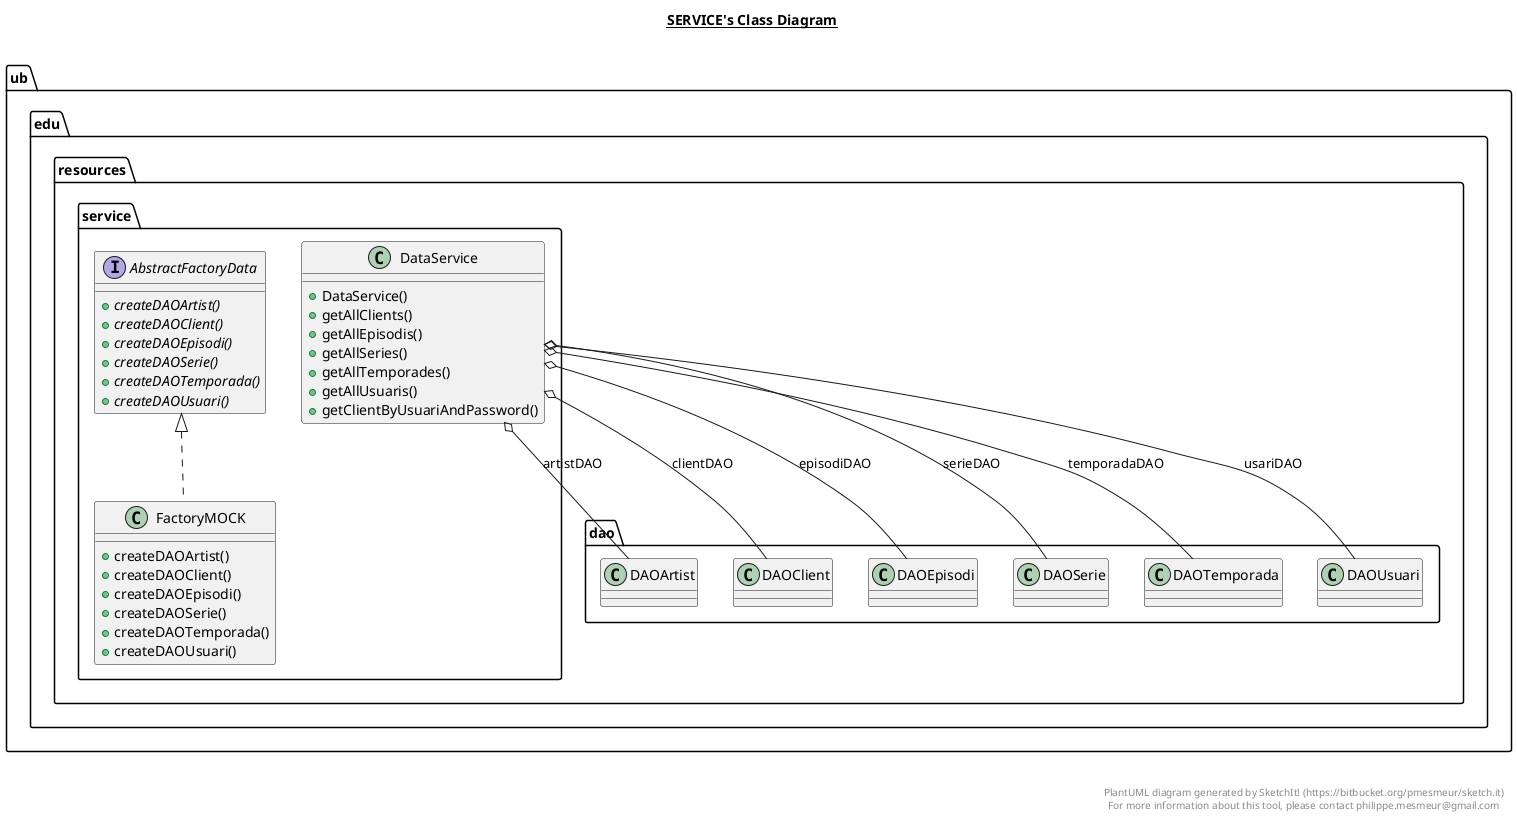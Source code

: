 @startuml

title __SERVICE's Class Diagram__\n

  namespace ub.edu.resources.service {
    interface ub.edu.resources.service.AbstractFactoryData {
        {abstract} + createDAOArtist()
        {abstract} + createDAOClient()
        {abstract} + createDAOEpisodi()
        {abstract} + createDAOSerie()
        {abstract} + createDAOTemporada()
        {abstract} + createDAOUsuari()
    }
  }
  

  namespace ub.edu.resources.service {
    class ub.edu.resources.service.DataService {
        + DataService()
        + getAllClients()
        + getAllEpisodis()
        + getAllSeries()
        + getAllTemporades()
        + getAllUsuaris()
        + getClientByUsuariAndPassword()
    }
  }
  

  namespace ub.edu.resources.service {
    class ub.edu.resources.service.FactoryMOCK {
        + createDAOArtist()
        + createDAOClient()
        + createDAOEpisodi()
        + createDAOSerie()
        + createDAOTemporada()
        + createDAOUsuari()
    }
  }
  

  ub.edu.resources.service.DataService o-- ub.edu.resources.dao.DAOArtist : artistDAO
  ub.edu.resources.service.DataService o-- ub.edu.resources.dao.DAOClient : clientDAO
  ub.edu.resources.service.DataService o-- ub.edu.resources.dao.DAOEpisodi : episodiDAO
  ub.edu.resources.service.DataService o-- ub.edu.resources.dao.DAOSerie : serieDAO
  ub.edu.resources.service.DataService o-- ub.edu.resources.dao.DAOTemporada : temporadaDAO
  ub.edu.resources.service.DataService o-- ub.edu.resources.dao.DAOUsuari : usariDAO
  ub.edu.resources.service.FactoryMOCK .up.|> ub.edu.resources.service.AbstractFactoryData


right footer


PlantUML diagram generated by SketchIt! (https://bitbucket.org/pmesmeur/sketch.it)
For more information about this tool, please contact philippe.mesmeur@gmail.com
endfooter

@enduml
